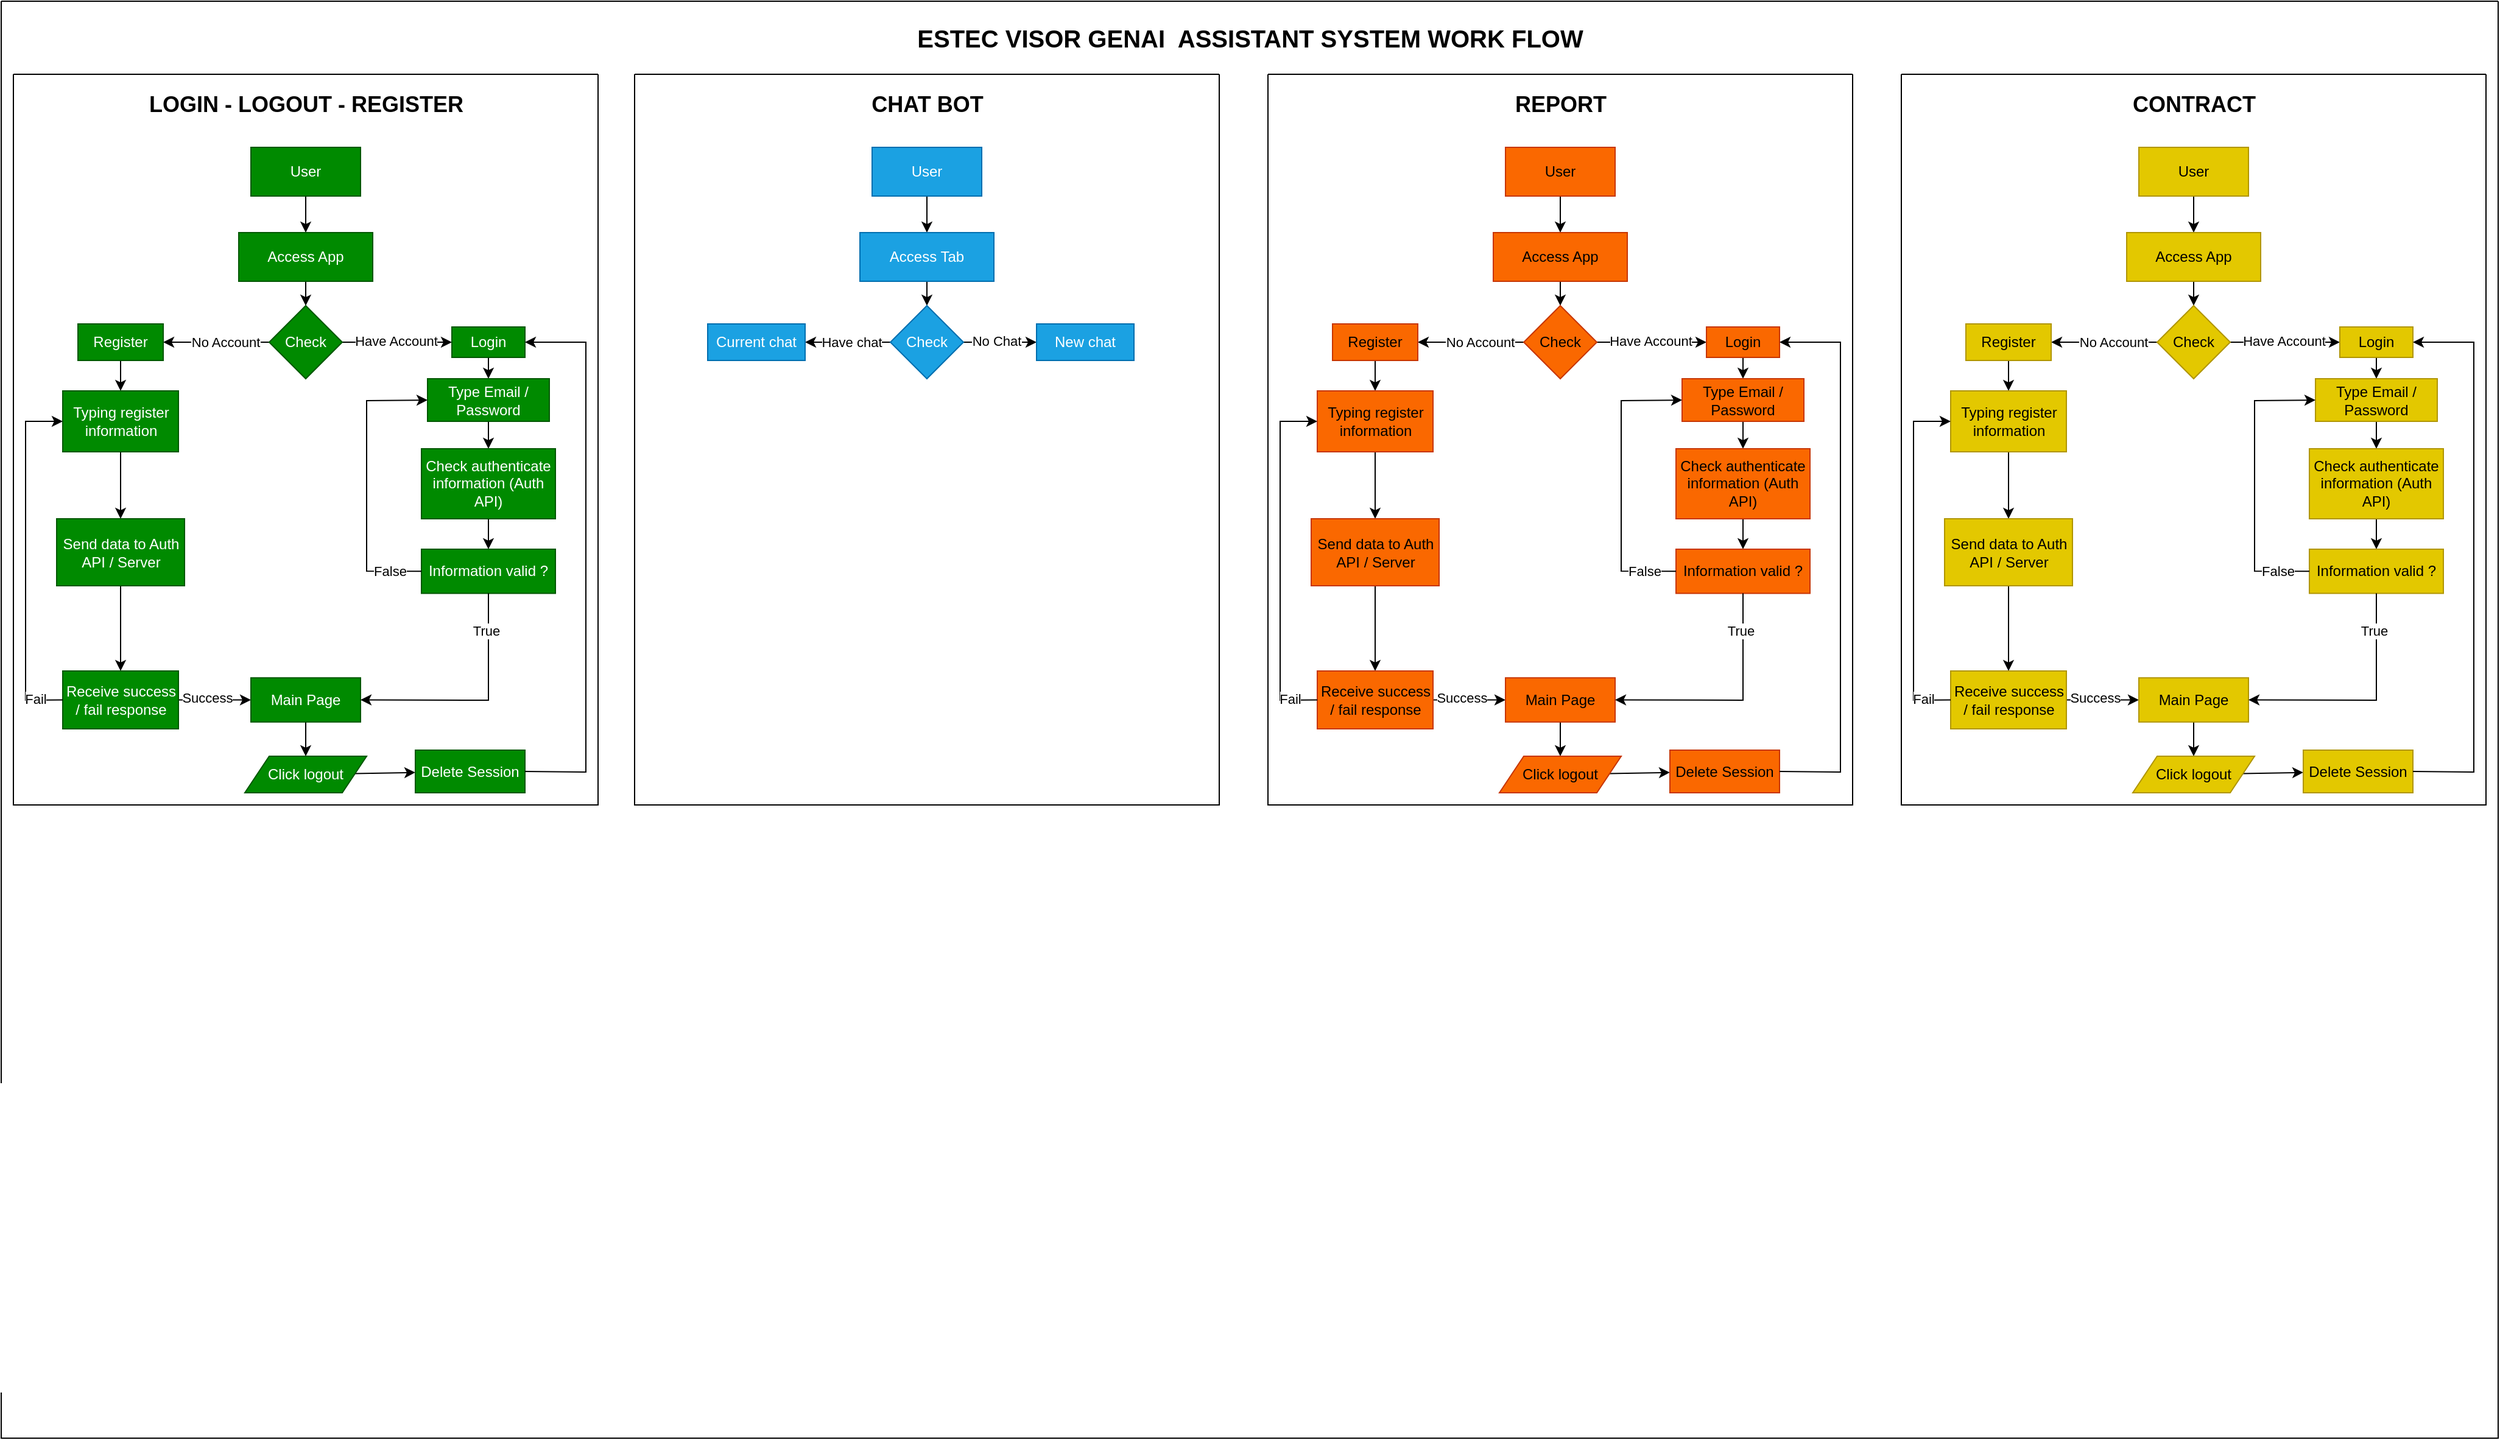 <mxfile>
    <diagram id="J9UBPhOS58fvrZYenLeP" name="Work Flow">
        <mxGraphModel dx="1448" dy="742" grid="1" gridSize="10" guides="1" tooltips="1" connect="1" arrows="1" fold="1" page="1" pageScale="1" pageWidth="3300" pageHeight="4681" math="0" shadow="0">
            <root>
                <mxCell id="0"/>
                <mxCell id="1" parent="0"/>
                <mxCell id="10" value="" style="swimlane;startSize=0;fontSize=18;fontStyle=0;rounded=0;gradientColor=none;swimlaneFillColor=none;" parent="1" vertex="1">
                    <mxGeometry x="40" y="40" width="2050" height="1180" as="geometry"/>
                </mxCell>
                <mxCell id="11" value="ESTEC VISOR GENAI&amp;nbsp; ASSISTANT SYSTEM WORK FLOW" style="text;html=1;align=center;verticalAlign=middle;resizable=0;points=[];autosize=1;strokeColor=none;fillColor=none;fontSize=20;fontStyle=1;rounded=0;" parent="10" vertex="1">
                    <mxGeometry x="745" y="10" width="560" height="40" as="geometry"/>
                </mxCell>
                <mxCell id="12" value="" style="swimlane;startSize=0;rounded=0;" parent="10" vertex="1">
                    <mxGeometry x="10" y="60" width="480" height="600" as="geometry">
                        <mxRectangle x="10" y="60" width="50" height="40" as="alternateBounds"/>
                    </mxGeometry>
                </mxCell>
                <mxCell id="13" value="LOGIN - LOGOUT - REGISTER" style="text;html=1;align=center;verticalAlign=middle;resizable=0;points=[];autosize=1;strokeColor=none;fillColor=none;fontSize=18;fontStyle=1;rounded=0;" parent="12" vertex="1">
                    <mxGeometry x="100" y="5" width="280" height="40" as="geometry"/>
                </mxCell>
                <mxCell id="16" value="" style="edgeStyle=none;html=1;rounded=0;" parent="12" source="14" target="15" edge="1">
                    <mxGeometry relative="1" as="geometry"/>
                </mxCell>
                <mxCell id="14" value="User" style="rounded=0;whiteSpace=wrap;html=1;fillColor=#008a00;fontColor=#ffffff;strokeColor=#005700;fontStyle=0" parent="12" vertex="1">
                    <mxGeometry x="195" y="60" width="90" height="40" as="geometry"/>
                </mxCell>
                <mxCell id="21" value="" style="edgeStyle=none;html=1;rounded=0;" parent="12" source="15" target="20" edge="1">
                    <mxGeometry relative="1" as="geometry"/>
                </mxCell>
                <mxCell id="15" value="Access App" style="rounded=0;whiteSpace=wrap;html=1;fillColor=#008a00;fontColor=#ffffff;strokeColor=#005700;" parent="12" vertex="1">
                    <mxGeometry x="185" y="130" width="110" height="40" as="geometry"/>
                </mxCell>
                <mxCell id="23" value="" style="edgeStyle=none;html=1;rounded=0;" parent="12" source="20" target="22" edge="1">
                    <mxGeometry relative="1" as="geometry"/>
                </mxCell>
                <mxCell id="26" value="No Account" style="edgeLabel;html=1;align=center;verticalAlign=middle;resizable=0;points=[];rounded=0;" parent="23" vertex="1" connectable="0">
                    <mxGeometry x="-0.166" relative="1" as="geometry">
                        <mxPoint as="offset"/>
                    </mxGeometry>
                </mxCell>
                <mxCell id="36" value="" style="edgeStyle=none;html=1;rounded=0;" parent="12" source="20" target="35" edge="1">
                    <mxGeometry relative="1" as="geometry"/>
                </mxCell>
                <mxCell id="38" value="Have Account" style="edgeLabel;html=1;align=center;verticalAlign=middle;resizable=0;points=[];rounded=0;" parent="36" vertex="1" connectable="0">
                    <mxGeometry x="-0.027" y="1" relative="1" as="geometry">
                        <mxPoint as="offset"/>
                    </mxGeometry>
                </mxCell>
                <mxCell id="20" value="Check" style="rhombus;whiteSpace=wrap;html=1;rounded=0;fillColor=#008a00;fontColor=#ffffff;strokeColor=#005700;" parent="12" vertex="1">
                    <mxGeometry x="210" y="190" width="60" height="60" as="geometry"/>
                </mxCell>
                <mxCell id="28" value="" style="edgeStyle=none;html=1;rounded=0;" parent="12" source="22" target="27" edge="1">
                    <mxGeometry relative="1" as="geometry"/>
                </mxCell>
                <mxCell id="22" value="Register" style="rounded=0;whiteSpace=wrap;html=1;fillColor=#008a00;fontColor=#ffffff;strokeColor=#005700;" parent="12" vertex="1">
                    <mxGeometry x="53" y="205" width="70" height="30" as="geometry"/>
                </mxCell>
                <mxCell id="30" value="" style="edgeStyle=none;html=1;rounded=0;" parent="12" source="27" target="29" edge="1">
                    <mxGeometry relative="1" as="geometry"/>
                </mxCell>
                <mxCell id="27" value="Typing register information" style="whiteSpace=wrap;html=1;rounded=0;fillColor=#008a00;fontColor=#ffffff;strokeColor=#005700;" parent="12" vertex="1">
                    <mxGeometry x="40.5" y="260" width="95" height="50" as="geometry"/>
                </mxCell>
                <mxCell id="32" value="" style="edgeStyle=none;html=1;rounded=0;" parent="12" source="29" target="31" edge="1">
                    <mxGeometry relative="1" as="geometry"/>
                </mxCell>
                <mxCell id="29" value="Send data to Auth API / Server" style="whiteSpace=wrap;html=1;rounded=0;fillColor=#008a00;fontColor=#ffffff;strokeColor=#005700;" parent="12" vertex="1">
                    <mxGeometry x="35.5" y="365" width="105" height="55" as="geometry"/>
                </mxCell>
                <mxCell id="34" value="" style="edgeStyle=none;html=1;rounded=0;" parent="12" source="31" target="33" edge="1">
                    <mxGeometry relative="1" as="geometry"/>
                </mxCell>
                <mxCell id="46" value="Success" style="edgeLabel;html=1;align=center;verticalAlign=middle;resizable=0;points=[];rounded=0;" parent="34" vertex="1" connectable="0">
                    <mxGeometry x="-0.227" y="2" relative="1" as="geometry">
                        <mxPoint as="offset"/>
                    </mxGeometry>
                </mxCell>
                <mxCell id="31" value="Receive success / fail response" style="whiteSpace=wrap;html=1;rounded=0;fillColor=#008a00;fontColor=#ffffff;strokeColor=#005700;" parent="12" vertex="1">
                    <mxGeometry x="40.5" y="490" width="95" height="47.5" as="geometry"/>
                </mxCell>
                <mxCell id="55" value="" style="edgeStyle=none;html=1;rounded=0;" parent="12" source="33" target="54" edge="1">
                    <mxGeometry relative="1" as="geometry"/>
                </mxCell>
                <mxCell id="33" value="Main Page" style="whiteSpace=wrap;html=1;rounded=0;fillColor=#008a00;fontColor=#ffffff;strokeColor=#005700;" parent="12" vertex="1">
                    <mxGeometry x="195" y="495.63" width="90" height="36.25" as="geometry"/>
                </mxCell>
                <mxCell id="40" value="" style="edgeStyle=none;html=1;rounded=0;" parent="12" source="35" target="39" edge="1">
                    <mxGeometry relative="1" as="geometry"/>
                </mxCell>
                <mxCell id="35" value="Login" style="whiteSpace=wrap;html=1;rounded=0;fillColor=#008a00;fontColor=#ffffff;strokeColor=#005700;" parent="12" vertex="1">
                    <mxGeometry x="360" y="207.5" width="60" height="25" as="geometry"/>
                </mxCell>
                <mxCell id="42" value="" style="edgeStyle=none;html=1;rounded=0;" parent="12" source="39" target="41" edge="1">
                    <mxGeometry relative="1" as="geometry"/>
                </mxCell>
                <mxCell id="39" value="Type Email / Password" style="whiteSpace=wrap;html=1;rounded=0;fillColor=#008a00;fontColor=#ffffff;strokeColor=#005700;" parent="12" vertex="1">
                    <mxGeometry x="340" y="250" width="100" height="35" as="geometry"/>
                </mxCell>
                <mxCell id="44" value="" style="edgeStyle=none;html=1;rounded=0;" parent="12" source="41" target="43" edge="1">
                    <mxGeometry relative="1" as="geometry"/>
                </mxCell>
                <mxCell id="41" value="Check authenticate information (Auth API)" style="whiteSpace=wrap;html=1;rounded=0;fillColor=#008a00;fontColor=#ffffff;strokeColor=#005700;" parent="12" vertex="1">
                    <mxGeometry x="335" y="307.5" width="110" height="57.5" as="geometry"/>
                </mxCell>
                <mxCell id="43" value="Information valid ?" style="whiteSpace=wrap;html=1;rounded=0;fillColor=#008a00;fontColor=#ffffff;strokeColor=#005700;" parent="12" vertex="1">
                    <mxGeometry x="335" y="390" width="110" height="36.25" as="geometry"/>
                </mxCell>
                <mxCell id="47" value="" style="endArrow=classic;html=1;exitX=0;exitY=0.5;exitDx=0;exitDy=0;entryX=0;entryY=0.5;entryDx=0;entryDy=0;rounded=0;" parent="12" source="31" target="27" edge="1">
                    <mxGeometry width="50" height="50" relative="1" as="geometry">
                        <mxPoint x="150" y="450" as="sourcePoint"/>
                        <mxPoint x="200" y="400" as="targetPoint"/>
                        <Array as="points">
                            <mxPoint x="10" y="514"/>
                            <mxPoint x="10" y="285"/>
                        </Array>
                    </mxGeometry>
                </mxCell>
                <mxCell id="48" value="Fail" style="edgeLabel;html=1;align=center;verticalAlign=middle;resizable=0;points=[];rounded=0;" parent="47" vertex="1" connectable="0">
                    <mxGeometry x="-0.844" y="-1" relative="1" as="geometry">
                        <mxPoint as="offset"/>
                    </mxGeometry>
                </mxCell>
                <mxCell id="50" value="" style="endArrow=classic;html=1;exitX=0.5;exitY=1;exitDx=0;exitDy=0;entryX=1;entryY=0.5;entryDx=0;entryDy=0;rounded=0;" parent="12" source="43" target="33" edge="1">
                    <mxGeometry width="50" height="50" relative="1" as="geometry">
                        <mxPoint x="330" y="450" as="sourcePoint"/>
                        <mxPoint x="380" y="400" as="targetPoint"/>
                        <Array as="points">
                            <mxPoint x="390" y="514"/>
                        </Array>
                    </mxGeometry>
                </mxCell>
                <mxCell id="51" value="True" style="edgeLabel;html=1;align=center;verticalAlign=middle;resizable=0;points=[];rounded=0;" parent="50" vertex="1" connectable="0">
                    <mxGeometry x="-0.682" y="-2" relative="1" as="geometry">
                        <mxPoint as="offset"/>
                    </mxGeometry>
                </mxCell>
                <mxCell id="52" value="" style="endArrow=classic;html=1;exitX=0;exitY=0.5;exitDx=0;exitDy=0;entryX=0;entryY=0.5;entryDx=0;entryDy=0;rounded=0;" parent="12" source="43" target="39" edge="1">
                    <mxGeometry width="50" height="50" relative="1" as="geometry">
                        <mxPoint x="330" y="350" as="sourcePoint"/>
                        <mxPoint x="380" y="300" as="targetPoint"/>
                        <Array as="points">
                            <mxPoint x="290" y="408"/>
                            <mxPoint x="290" y="268"/>
                        </Array>
                    </mxGeometry>
                </mxCell>
                <mxCell id="53" value="False" style="edgeLabel;html=1;align=center;verticalAlign=middle;resizable=0;points=[];rounded=0;" parent="52" vertex="1" connectable="0">
                    <mxGeometry x="-0.778" relative="1" as="geometry">
                        <mxPoint as="offset"/>
                    </mxGeometry>
                </mxCell>
                <mxCell id="57" value="" style="edgeStyle=none;html=1;rounded=0;" parent="12" source="54" target="56" edge="1">
                    <mxGeometry relative="1" as="geometry"/>
                </mxCell>
                <mxCell id="54" value="Click logout" style="shape=parallelogram;perimeter=parallelogramPerimeter;whiteSpace=wrap;html=1;fixedSize=1;rounded=0;fillColor=#008a00;fontColor=#ffffff;strokeColor=#005700;" parent="12" vertex="1">
                    <mxGeometry x="190" y="560" width="100" height="30" as="geometry"/>
                </mxCell>
                <mxCell id="56" value="Delete Session" style="whiteSpace=wrap;html=1;rounded=0;fillColor=#008a00;fontColor=#ffffff;strokeColor=#005700;" parent="12" vertex="1">
                    <mxGeometry x="330" y="555" width="90" height="35" as="geometry"/>
                </mxCell>
                <mxCell id="58" value="" style="endArrow=classic;html=1;exitX=1;exitY=0.5;exitDx=0;exitDy=0;entryX=1;entryY=0.5;entryDx=0;entryDy=0;rounded=0;" parent="12" source="56" target="35" edge="1">
                    <mxGeometry width="50" height="50" relative="1" as="geometry">
                        <mxPoint x="370" y="400" as="sourcePoint"/>
                        <mxPoint x="420" y="350" as="targetPoint"/>
                        <Array as="points">
                            <mxPoint x="470" y="573"/>
                            <mxPoint x="470" y="220"/>
                        </Array>
                    </mxGeometry>
                </mxCell>
                <mxCell id="59" value="" style="swimlane;startSize=0;rounded=0;" parent="10" vertex="1">
                    <mxGeometry x="520" y="60" width="480" height="600" as="geometry">
                        <mxRectangle x="10" y="60" width="50" height="40" as="alternateBounds"/>
                    </mxGeometry>
                </mxCell>
                <mxCell id="60" value="CHAT BOT" style="text;html=1;align=center;verticalAlign=middle;resizable=0;points=[];autosize=1;strokeColor=none;fillColor=none;fontSize=18;fontStyle=1;rounded=0;" parent="59" vertex="1">
                    <mxGeometry x="185" y="5" width="110" height="40" as="geometry"/>
                </mxCell>
                <mxCell id="61" value="" style="edgeStyle=none;html=1;rounded=0;" parent="59" source="62" target="64" edge="1">
                    <mxGeometry relative="1" as="geometry"/>
                </mxCell>
                <mxCell id="62" value="User" style="rounded=0;whiteSpace=wrap;html=1;fillColor=#1ba1e2;fontColor=#ffffff;strokeColor=#006EAF;" parent="59" vertex="1">
                    <mxGeometry x="195" y="60" width="90" height="40" as="geometry"/>
                </mxCell>
                <mxCell id="63" value="" style="edgeStyle=none;html=1;rounded=0;" parent="59" source="64" target="69" edge="1">
                    <mxGeometry relative="1" as="geometry"/>
                </mxCell>
                <mxCell id="64" value="Access Tab" style="rounded=0;whiteSpace=wrap;html=1;fillColor=#1ba1e2;fontColor=#ffffff;strokeColor=#006EAF;" parent="59" vertex="1">
                    <mxGeometry x="185" y="130" width="110" height="40" as="geometry"/>
                </mxCell>
                <mxCell id="gSSGtRw_6iascO8D9kbS-176" style="edgeStyle=none;html=1;entryX=1;entryY=0.5;entryDx=0;entryDy=0;" parent="59" source="69" target="gSSGtRw_6iascO8D9kbS-175" edge="1">
                    <mxGeometry relative="1" as="geometry"/>
                </mxCell>
                <mxCell id="gSSGtRw_6iascO8D9kbS-180" value="Have chat" style="edgeLabel;html=1;align=center;verticalAlign=middle;resizable=0;points=[];" parent="gSSGtRw_6iascO8D9kbS-176" vertex="1" connectable="0">
                    <mxGeometry x="-0.092" relative="1" as="geometry">
                        <mxPoint as="offset"/>
                    </mxGeometry>
                </mxCell>
                <mxCell id="gSSGtRw_6iascO8D9kbS-178" style="edgeStyle=none;html=1;entryX=0;entryY=0.5;entryDx=0;entryDy=0;" parent="59" source="69" target="gSSGtRw_6iascO8D9kbS-177" edge="1">
                    <mxGeometry relative="1" as="geometry"/>
                </mxCell>
                <mxCell id="gSSGtRw_6iascO8D9kbS-185" value="No Chat" style="edgeLabel;html=1;align=center;verticalAlign=middle;resizable=0;points=[];" parent="gSSGtRw_6iascO8D9kbS-178" vertex="1" connectable="0">
                    <mxGeometry x="-0.092" y="1" relative="1" as="geometry">
                        <mxPoint as="offset"/>
                    </mxGeometry>
                </mxCell>
                <mxCell id="69" value="Check" style="rhombus;whiteSpace=wrap;html=1;rounded=0;fillColor=#1ba1e2;fontColor=#ffffff;strokeColor=#006EAF;" parent="59" vertex="1">
                    <mxGeometry x="210" y="190" width="60" height="60" as="geometry"/>
                </mxCell>
                <mxCell id="gSSGtRw_6iascO8D9kbS-175" value="Current chat" style="rounded=0;whiteSpace=wrap;html=1;fillColor=#1ba1e2;fontColor=#ffffff;strokeColor=#006EAF;" parent="59" vertex="1">
                    <mxGeometry x="60" y="205" width="80" height="30" as="geometry"/>
                </mxCell>
                <mxCell id="gSSGtRw_6iascO8D9kbS-177" value="New chat" style="rounded=0;whiteSpace=wrap;html=1;fillColor=#1ba1e2;fontColor=#ffffff;strokeColor=#006EAF;" parent="59" vertex="1">
                    <mxGeometry x="330" y="205" width="80" height="30" as="geometry"/>
                </mxCell>
                <mxCell id="98" value="" style="swimlane;startSize=0;rounded=0;" parent="10" vertex="1">
                    <mxGeometry x="1040" y="60" width="480" height="600" as="geometry">
                        <mxRectangle x="10" y="60" width="50" height="40" as="alternateBounds"/>
                    </mxGeometry>
                </mxCell>
                <mxCell id="99" value="REPORT" style="text;html=1;align=center;verticalAlign=middle;resizable=0;points=[];autosize=1;strokeColor=none;fillColor=none;fontSize=18;fontStyle=1;rounded=0;" parent="98" vertex="1">
                    <mxGeometry x="190" y="5" width="100" height="40" as="geometry"/>
                </mxCell>
                <mxCell id="100" value="" style="edgeStyle=none;html=1;rounded=0;" parent="98" source="101" target="103" edge="1">
                    <mxGeometry relative="1" as="geometry"/>
                </mxCell>
                <mxCell id="101" value="User" style="rounded=0;whiteSpace=wrap;html=1;fillColor=#fa6800;fontColor=#000000;strokeColor=#C73500;" parent="98" vertex="1">
                    <mxGeometry x="195" y="60" width="90" height="40" as="geometry"/>
                </mxCell>
                <mxCell id="102" value="" style="edgeStyle=none;html=1;rounded=0;" parent="98" source="103" target="108" edge="1">
                    <mxGeometry relative="1" as="geometry"/>
                </mxCell>
                <mxCell id="103" value="Access App" style="rounded=0;whiteSpace=wrap;html=1;fillColor=#fa6800;fontColor=#000000;strokeColor=#C73500;" parent="98" vertex="1">
                    <mxGeometry x="185" y="130" width="110" height="40" as="geometry"/>
                </mxCell>
                <mxCell id="104" value="" style="edgeStyle=none;html=1;rounded=0;" parent="98" source="108" target="110" edge="1">
                    <mxGeometry relative="1" as="geometry"/>
                </mxCell>
                <mxCell id="105" value="No Account" style="edgeLabel;html=1;align=center;verticalAlign=middle;resizable=0;points=[];rounded=0;" parent="104" vertex="1" connectable="0">
                    <mxGeometry x="-0.166" relative="1" as="geometry">
                        <mxPoint as="offset"/>
                    </mxGeometry>
                </mxCell>
                <mxCell id="106" value="" style="edgeStyle=none;html=1;rounded=0;" parent="98" source="108" target="121" edge="1">
                    <mxGeometry relative="1" as="geometry"/>
                </mxCell>
                <mxCell id="107" value="Have Account" style="edgeLabel;html=1;align=center;verticalAlign=middle;resizable=0;points=[];rounded=0;" parent="106" vertex="1" connectable="0">
                    <mxGeometry x="-0.027" y="1" relative="1" as="geometry">
                        <mxPoint as="offset"/>
                    </mxGeometry>
                </mxCell>
                <mxCell id="108" value="Check" style="rhombus;whiteSpace=wrap;html=1;rounded=0;fillColor=#fa6800;fontColor=#000000;strokeColor=#C73500;" parent="98" vertex="1">
                    <mxGeometry x="210" y="190" width="60" height="60" as="geometry"/>
                </mxCell>
                <mxCell id="109" value="" style="edgeStyle=none;html=1;rounded=0;" parent="98" source="110" target="112" edge="1">
                    <mxGeometry relative="1" as="geometry"/>
                </mxCell>
                <mxCell id="110" value="Register" style="rounded=0;whiteSpace=wrap;html=1;fillColor=#fa6800;fontColor=#000000;strokeColor=#C73500;" parent="98" vertex="1">
                    <mxGeometry x="53" y="205" width="70" height="30" as="geometry"/>
                </mxCell>
                <mxCell id="111" value="" style="edgeStyle=none;html=1;rounded=0;" parent="98" source="112" target="114" edge="1">
                    <mxGeometry relative="1" as="geometry"/>
                </mxCell>
                <mxCell id="112" value="Typing register information" style="whiteSpace=wrap;html=1;rounded=0;fillColor=#fa6800;fontColor=#000000;strokeColor=#C73500;" parent="98" vertex="1">
                    <mxGeometry x="40.5" y="260" width="95" height="50" as="geometry"/>
                </mxCell>
                <mxCell id="113" value="" style="edgeStyle=none;html=1;rounded=0;" parent="98" source="114" target="117" edge="1">
                    <mxGeometry relative="1" as="geometry"/>
                </mxCell>
                <mxCell id="114" value="Send data to Auth API / Server" style="whiteSpace=wrap;html=1;rounded=0;fillColor=#fa6800;fontColor=#000000;strokeColor=#C73500;" parent="98" vertex="1">
                    <mxGeometry x="35.5" y="365" width="105" height="55" as="geometry"/>
                </mxCell>
                <mxCell id="115" value="" style="edgeStyle=none;html=1;rounded=0;" parent="98" source="117" target="119" edge="1">
                    <mxGeometry relative="1" as="geometry"/>
                </mxCell>
                <mxCell id="116" value="Success" style="edgeLabel;html=1;align=center;verticalAlign=middle;resizable=0;points=[];rounded=0;" parent="115" vertex="1" connectable="0">
                    <mxGeometry x="-0.227" y="2" relative="1" as="geometry">
                        <mxPoint as="offset"/>
                    </mxGeometry>
                </mxCell>
                <mxCell id="117" value="Receive success / fail response" style="whiteSpace=wrap;html=1;rounded=0;fillColor=#fa6800;fontColor=#000000;strokeColor=#C73500;" parent="98" vertex="1">
                    <mxGeometry x="40.5" y="490" width="95" height="47.5" as="geometry"/>
                </mxCell>
                <mxCell id="118" value="" style="edgeStyle=none;html=1;rounded=0;" parent="98" source="119" target="134" edge="1">
                    <mxGeometry relative="1" as="geometry"/>
                </mxCell>
                <mxCell id="119" value="Main Page" style="whiteSpace=wrap;html=1;rounded=0;fillColor=#fa6800;fontColor=#000000;strokeColor=#C73500;" parent="98" vertex="1">
                    <mxGeometry x="195" y="495.63" width="90" height="36.25" as="geometry"/>
                </mxCell>
                <mxCell id="120" value="" style="edgeStyle=none;html=1;rounded=0;" parent="98" source="121" target="123" edge="1">
                    <mxGeometry relative="1" as="geometry"/>
                </mxCell>
                <mxCell id="121" value="Login" style="whiteSpace=wrap;html=1;rounded=0;fillColor=#fa6800;fontColor=#000000;strokeColor=#C73500;" parent="98" vertex="1">
                    <mxGeometry x="360" y="207.5" width="60" height="25" as="geometry"/>
                </mxCell>
                <mxCell id="122" value="" style="edgeStyle=none;html=1;rounded=0;" parent="98" source="123" target="125" edge="1">
                    <mxGeometry relative="1" as="geometry"/>
                </mxCell>
                <mxCell id="123" value="Type Email / Password" style="whiteSpace=wrap;html=1;rounded=0;fillColor=#fa6800;fontColor=#000000;strokeColor=#C73500;" parent="98" vertex="1">
                    <mxGeometry x="340" y="250" width="100" height="35" as="geometry"/>
                </mxCell>
                <mxCell id="124" value="" style="edgeStyle=none;html=1;rounded=0;" parent="98" source="125" target="126" edge="1">
                    <mxGeometry relative="1" as="geometry"/>
                </mxCell>
                <mxCell id="125" value="Check authenticate information (Auth API)" style="whiteSpace=wrap;html=1;rounded=0;fillColor=#fa6800;fontColor=#000000;strokeColor=#C73500;" parent="98" vertex="1">
                    <mxGeometry x="335" y="307.5" width="110" height="57.5" as="geometry"/>
                </mxCell>
                <mxCell id="126" value="Information valid ?" style="whiteSpace=wrap;html=1;rounded=0;fillColor=#fa6800;fontColor=#000000;strokeColor=#C73500;" parent="98" vertex="1">
                    <mxGeometry x="335" y="390" width="110" height="36.25" as="geometry"/>
                </mxCell>
                <mxCell id="127" value="" style="endArrow=classic;html=1;exitX=0;exitY=0.5;exitDx=0;exitDy=0;entryX=0;entryY=0.5;entryDx=0;entryDy=0;rounded=0;" parent="98" source="117" target="112" edge="1">
                    <mxGeometry width="50" height="50" relative="1" as="geometry">
                        <mxPoint x="150" y="450" as="sourcePoint"/>
                        <mxPoint x="200" y="400" as="targetPoint"/>
                        <Array as="points">
                            <mxPoint x="10" y="514"/>
                            <mxPoint x="10" y="285"/>
                        </Array>
                    </mxGeometry>
                </mxCell>
                <mxCell id="128" value="Fail" style="edgeLabel;html=1;align=center;verticalAlign=middle;resizable=0;points=[];rounded=0;" parent="127" vertex="1" connectable="0">
                    <mxGeometry x="-0.844" y="-1" relative="1" as="geometry">
                        <mxPoint as="offset"/>
                    </mxGeometry>
                </mxCell>
                <mxCell id="129" value="" style="endArrow=classic;html=1;exitX=0.5;exitY=1;exitDx=0;exitDy=0;entryX=1;entryY=0.5;entryDx=0;entryDy=0;rounded=0;" parent="98" source="126" target="119" edge="1">
                    <mxGeometry width="50" height="50" relative="1" as="geometry">
                        <mxPoint x="330" y="450" as="sourcePoint"/>
                        <mxPoint x="380" y="400" as="targetPoint"/>
                        <Array as="points">
                            <mxPoint x="390" y="514"/>
                        </Array>
                    </mxGeometry>
                </mxCell>
                <mxCell id="130" value="True" style="edgeLabel;html=1;align=center;verticalAlign=middle;resizable=0;points=[];rounded=0;" parent="129" vertex="1" connectable="0">
                    <mxGeometry x="-0.682" y="-2" relative="1" as="geometry">
                        <mxPoint as="offset"/>
                    </mxGeometry>
                </mxCell>
                <mxCell id="131" value="" style="endArrow=classic;html=1;exitX=0;exitY=0.5;exitDx=0;exitDy=0;entryX=0;entryY=0.5;entryDx=0;entryDy=0;rounded=0;" parent="98" source="126" target="123" edge="1">
                    <mxGeometry width="50" height="50" relative="1" as="geometry">
                        <mxPoint x="330" y="350" as="sourcePoint"/>
                        <mxPoint x="380" y="300" as="targetPoint"/>
                        <Array as="points">
                            <mxPoint x="290" y="408"/>
                            <mxPoint x="290" y="268"/>
                        </Array>
                    </mxGeometry>
                </mxCell>
                <mxCell id="132" value="False" style="edgeLabel;html=1;align=center;verticalAlign=middle;resizable=0;points=[];rounded=0;" parent="131" vertex="1" connectable="0">
                    <mxGeometry x="-0.778" relative="1" as="geometry">
                        <mxPoint as="offset"/>
                    </mxGeometry>
                </mxCell>
                <mxCell id="133" value="" style="edgeStyle=none;html=1;rounded=0;" parent="98" source="134" target="135" edge="1">
                    <mxGeometry relative="1" as="geometry"/>
                </mxCell>
                <mxCell id="134" value="Click logout" style="shape=parallelogram;perimeter=parallelogramPerimeter;whiteSpace=wrap;html=1;fixedSize=1;rounded=0;fillColor=#fa6800;fontColor=#000000;strokeColor=#C73500;" parent="98" vertex="1">
                    <mxGeometry x="190" y="560" width="100" height="30" as="geometry"/>
                </mxCell>
                <mxCell id="135" value="Delete Session" style="whiteSpace=wrap;html=1;rounded=0;fillColor=#fa6800;fontColor=#000000;strokeColor=#C73500;" parent="98" vertex="1">
                    <mxGeometry x="330" y="555" width="90" height="35" as="geometry"/>
                </mxCell>
                <mxCell id="136" value="" style="endArrow=classic;html=1;exitX=1;exitY=0.5;exitDx=0;exitDy=0;entryX=1;entryY=0.5;entryDx=0;entryDy=0;rounded=0;" parent="98" source="135" target="121" edge="1">
                    <mxGeometry width="50" height="50" relative="1" as="geometry">
                        <mxPoint x="370" y="400" as="sourcePoint"/>
                        <mxPoint x="420" y="350" as="targetPoint"/>
                        <Array as="points">
                            <mxPoint x="470" y="573"/>
                            <mxPoint x="470" y="220"/>
                        </Array>
                    </mxGeometry>
                </mxCell>
                <mxCell id="137" value="" style="swimlane;startSize=0;rounded=0;" parent="10" vertex="1">
                    <mxGeometry x="1560" y="60" width="480" height="600" as="geometry">
                        <mxRectangle x="10" y="60" width="50" height="40" as="alternateBounds"/>
                    </mxGeometry>
                </mxCell>
                <mxCell id="138" value="CONTRACT" style="text;html=1;align=center;verticalAlign=middle;resizable=0;points=[];autosize=1;strokeColor=none;fillColor=none;fontSize=18;fontStyle=1;rounded=0;" parent="137" vertex="1">
                    <mxGeometry x="180" y="5" width="120" height="40" as="geometry"/>
                </mxCell>
                <mxCell id="139" value="" style="edgeStyle=none;html=1;rounded=0;" parent="137" source="140" target="142" edge="1">
                    <mxGeometry relative="1" as="geometry"/>
                </mxCell>
                <mxCell id="140" value="User" style="rounded=0;whiteSpace=wrap;html=1;fillColor=#e3c800;fontColor=#000000;strokeColor=#B09500;" parent="137" vertex="1">
                    <mxGeometry x="195" y="60" width="90" height="40" as="geometry"/>
                </mxCell>
                <mxCell id="141" value="" style="edgeStyle=none;html=1;rounded=0;" parent="137" source="142" target="147" edge="1">
                    <mxGeometry relative="1" as="geometry"/>
                </mxCell>
                <mxCell id="142" value="Access App" style="rounded=0;whiteSpace=wrap;html=1;fillColor=#e3c800;fontColor=#000000;strokeColor=#B09500;" parent="137" vertex="1">
                    <mxGeometry x="185" y="130" width="110" height="40" as="geometry"/>
                </mxCell>
                <mxCell id="143" value="" style="edgeStyle=none;html=1;rounded=0;" parent="137" source="147" target="149" edge="1">
                    <mxGeometry relative="1" as="geometry"/>
                </mxCell>
                <mxCell id="144" value="No Account" style="edgeLabel;html=1;align=center;verticalAlign=middle;resizable=0;points=[];rounded=0;" parent="143" vertex="1" connectable="0">
                    <mxGeometry x="-0.166" relative="1" as="geometry">
                        <mxPoint as="offset"/>
                    </mxGeometry>
                </mxCell>
                <mxCell id="145" value="" style="edgeStyle=none;html=1;rounded=0;" parent="137" source="147" target="160" edge="1">
                    <mxGeometry relative="1" as="geometry"/>
                </mxCell>
                <mxCell id="146" value="Have Account" style="edgeLabel;html=1;align=center;verticalAlign=middle;resizable=0;points=[];rounded=0;" parent="145" vertex="1" connectable="0">
                    <mxGeometry x="-0.027" y="1" relative="1" as="geometry">
                        <mxPoint as="offset"/>
                    </mxGeometry>
                </mxCell>
                <mxCell id="147" value="Check" style="rhombus;whiteSpace=wrap;html=1;rounded=0;fillColor=#e3c800;fontColor=#000000;strokeColor=#B09500;" parent="137" vertex="1">
                    <mxGeometry x="210" y="190" width="60" height="60" as="geometry"/>
                </mxCell>
                <mxCell id="148" value="" style="edgeStyle=none;html=1;rounded=0;" parent="137" source="149" target="151" edge="1">
                    <mxGeometry relative="1" as="geometry"/>
                </mxCell>
                <mxCell id="149" value="Register" style="rounded=0;whiteSpace=wrap;html=1;fillColor=#e3c800;fontColor=#000000;strokeColor=#B09500;" parent="137" vertex="1">
                    <mxGeometry x="53" y="205" width="70" height="30" as="geometry"/>
                </mxCell>
                <mxCell id="150" value="" style="edgeStyle=none;html=1;rounded=0;" parent="137" source="151" target="153" edge="1">
                    <mxGeometry relative="1" as="geometry"/>
                </mxCell>
                <mxCell id="151" value="Typing register information" style="whiteSpace=wrap;html=1;rounded=0;fillColor=#e3c800;fontColor=#000000;strokeColor=#B09500;" parent="137" vertex="1">
                    <mxGeometry x="40.5" y="260" width="95" height="50" as="geometry"/>
                </mxCell>
                <mxCell id="152" value="" style="edgeStyle=none;html=1;rounded=0;" parent="137" source="153" target="156" edge="1">
                    <mxGeometry relative="1" as="geometry"/>
                </mxCell>
                <mxCell id="153" value="Send data to Auth API / Server" style="whiteSpace=wrap;html=1;rounded=0;fillColor=#e3c800;fontColor=#000000;strokeColor=#B09500;" parent="137" vertex="1">
                    <mxGeometry x="35.5" y="365" width="105" height="55" as="geometry"/>
                </mxCell>
                <mxCell id="154" value="" style="edgeStyle=none;html=1;rounded=0;" parent="137" source="156" target="158" edge="1">
                    <mxGeometry relative="1" as="geometry"/>
                </mxCell>
                <mxCell id="155" value="Success" style="edgeLabel;html=1;align=center;verticalAlign=middle;resizable=0;points=[];rounded=0;" parent="154" vertex="1" connectable="0">
                    <mxGeometry x="-0.227" y="2" relative="1" as="geometry">
                        <mxPoint as="offset"/>
                    </mxGeometry>
                </mxCell>
                <mxCell id="156" value="Receive success / fail response" style="whiteSpace=wrap;html=1;rounded=0;fillColor=#e3c800;fontColor=#000000;strokeColor=#B09500;" parent="137" vertex="1">
                    <mxGeometry x="40.5" y="490" width="95" height="47.5" as="geometry"/>
                </mxCell>
                <mxCell id="157" value="" style="edgeStyle=none;html=1;rounded=0;" parent="137" source="158" target="173" edge="1">
                    <mxGeometry relative="1" as="geometry"/>
                </mxCell>
                <mxCell id="158" value="Main Page" style="whiteSpace=wrap;html=1;rounded=0;fillColor=#e3c800;fontColor=#000000;strokeColor=#B09500;" parent="137" vertex="1">
                    <mxGeometry x="195" y="495.63" width="90" height="36.25" as="geometry"/>
                </mxCell>
                <mxCell id="159" value="" style="edgeStyle=none;html=1;rounded=0;" parent="137" source="160" target="162" edge="1">
                    <mxGeometry relative="1" as="geometry"/>
                </mxCell>
                <mxCell id="160" value="Login" style="whiteSpace=wrap;html=1;rounded=0;fillColor=#e3c800;fontColor=#000000;strokeColor=#B09500;" parent="137" vertex="1">
                    <mxGeometry x="360" y="207.5" width="60" height="25" as="geometry"/>
                </mxCell>
                <mxCell id="161" value="" style="edgeStyle=none;html=1;rounded=0;" parent="137" source="162" target="164" edge="1">
                    <mxGeometry relative="1" as="geometry"/>
                </mxCell>
                <mxCell id="162" value="Type Email / Password" style="whiteSpace=wrap;html=1;rounded=0;fillColor=#e3c800;fontColor=#000000;strokeColor=#B09500;" parent="137" vertex="1">
                    <mxGeometry x="340" y="250" width="100" height="35" as="geometry"/>
                </mxCell>
                <mxCell id="163" value="" style="edgeStyle=none;html=1;rounded=0;" parent="137" source="164" target="165" edge="1">
                    <mxGeometry relative="1" as="geometry"/>
                </mxCell>
                <mxCell id="164" value="Check authenticate information (Auth API)" style="whiteSpace=wrap;html=1;rounded=0;fillColor=#e3c800;fontColor=#000000;strokeColor=#B09500;" parent="137" vertex="1">
                    <mxGeometry x="335" y="307.5" width="110" height="57.5" as="geometry"/>
                </mxCell>
                <mxCell id="165" value="Information valid ?" style="whiteSpace=wrap;html=1;rounded=0;fillColor=#e3c800;fontColor=#000000;strokeColor=#B09500;" parent="137" vertex="1">
                    <mxGeometry x="335" y="390" width="110" height="36.25" as="geometry"/>
                </mxCell>
                <mxCell id="166" value="" style="endArrow=classic;html=1;exitX=0;exitY=0.5;exitDx=0;exitDy=0;entryX=0;entryY=0.5;entryDx=0;entryDy=0;rounded=0;" parent="137" source="156" target="151" edge="1">
                    <mxGeometry width="50" height="50" relative="1" as="geometry">
                        <mxPoint x="150" y="450" as="sourcePoint"/>
                        <mxPoint x="200" y="400" as="targetPoint"/>
                        <Array as="points">
                            <mxPoint x="10" y="514"/>
                            <mxPoint x="10" y="285"/>
                        </Array>
                    </mxGeometry>
                </mxCell>
                <mxCell id="167" value="Fail" style="edgeLabel;html=1;align=center;verticalAlign=middle;resizable=0;points=[];rounded=0;" parent="166" vertex="1" connectable="0">
                    <mxGeometry x="-0.844" y="-1" relative="1" as="geometry">
                        <mxPoint as="offset"/>
                    </mxGeometry>
                </mxCell>
                <mxCell id="168" value="" style="endArrow=classic;html=1;exitX=0.5;exitY=1;exitDx=0;exitDy=0;entryX=1;entryY=0.5;entryDx=0;entryDy=0;rounded=0;" parent="137" source="165" target="158" edge="1">
                    <mxGeometry width="50" height="50" relative="1" as="geometry">
                        <mxPoint x="330" y="450" as="sourcePoint"/>
                        <mxPoint x="380" y="400" as="targetPoint"/>
                        <Array as="points">
                            <mxPoint x="390" y="514"/>
                        </Array>
                    </mxGeometry>
                </mxCell>
                <mxCell id="169" value="True" style="edgeLabel;html=1;align=center;verticalAlign=middle;resizable=0;points=[];rounded=0;" parent="168" vertex="1" connectable="0">
                    <mxGeometry x="-0.682" y="-2" relative="1" as="geometry">
                        <mxPoint as="offset"/>
                    </mxGeometry>
                </mxCell>
                <mxCell id="170" value="" style="endArrow=classic;html=1;exitX=0;exitY=0.5;exitDx=0;exitDy=0;entryX=0;entryY=0.5;entryDx=0;entryDy=0;rounded=0;" parent="137" source="165" target="162" edge="1">
                    <mxGeometry width="50" height="50" relative="1" as="geometry">
                        <mxPoint x="330" y="350" as="sourcePoint"/>
                        <mxPoint x="380" y="300" as="targetPoint"/>
                        <Array as="points">
                            <mxPoint x="290" y="408"/>
                            <mxPoint x="290" y="268"/>
                        </Array>
                    </mxGeometry>
                </mxCell>
                <mxCell id="171" value="False" style="edgeLabel;html=1;align=center;verticalAlign=middle;resizable=0;points=[];rounded=0;" parent="170" vertex="1" connectable="0">
                    <mxGeometry x="-0.778" relative="1" as="geometry">
                        <mxPoint as="offset"/>
                    </mxGeometry>
                </mxCell>
                <mxCell id="172" value="" style="edgeStyle=none;html=1;rounded=0;" parent="137" source="173" target="174" edge="1">
                    <mxGeometry relative="1" as="geometry"/>
                </mxCell>
                <mxCell id="173" value="Click logout" style="shape=parallelogram;perimeter=parallelogramPerimeter;whiteSpace=wrap;html=1;fixedSize=1;rounded=0;fillColor=#e3c800;fontColor=#000000;strokeColor=#B09500;" parent="137" vertex="1">
                    <mxGeometry x="190" y="560" width="100" height="30" as="geometry"/>
                </mxCell>
                <mxCell id="174" value="Delete Session" style="whiteSpace=wrap;html=1;rounded=0;fillColor=#e3c800;fontColor=#000000;strokeColor=#B09500;" parent="137" vertex="1">
                    <mxGeometry x="330" y="555" width="90" height="35" as="geometry"/>
                </mxCell>
                <mxCell id="175" value="" style="endArrow=classic;html=1;exitX=1;exitY=0.5;exitDx=0;exitDy=0;entryX=1;entryY=0.5;entryDx=0;entryDy=0;rounded=0;" parent="137" source="174" target="160" edge="1">
                    <mxGeometry width="50" height="50" relative="1" as="geometry">
                        <mxPoint x="370" y="400" as="sourcePoint"/>
                        <mxPoint x="420" y="350" as="targetPoint"/>
                        <Array as="points">
                            <mxPoint x="470" y="573"/>
                            <mxPoint x="470" y="220"/>
                        </Array>
                    </mxGeometry>
                </mxCell>
            </root>
        </mxGraphModel>
    </diagram>
    <diagram id="drJA_E7frYOSyMD5gqSP" name="Database Structure">
        <mxGraphModel dx="1637" dy="577" grid="1" gridSize="10" guides="1" tooltips="1" connect="1" arrows="1" fold="1" page="1" pageScale="1" pageWidth="3300" pageHeight="4681" math="0" shadow="0">
            <root>
                <mxCell id="0"/>
                <mxCell id="1" parent="0"/>
                <mxCell id="Hf-eIddWPNR3tsLdJFyh-1" value="" style="swimlane;startSize=0;fontSize=18;fontStyle=0;" parent="1" vertex="1">
                    <mxGeometry x="30" y="30" width="1120" height="1180" as="geometry"/>
                </mxCell>
                <mxCell id="Hf-eIddWPNR3tsLdJFyh-2" value="ESTEC VISOR GENAI&amp;nbsp; ASSISTANT SYSTEM DATABASE STRUCTURE" style="text;html=1;align=center;verticalAlign=middle;resizable=0;points=[];autosize=1;strokeColor=none;fillColor=none;fontSize=20;fontStyle=1;" parent="Hf-eIddWPNR3tsLdJFyh-1" vertex="1">
                    <mxGeometry x="220" y="10" width="670" height="40" as="geometry"/>
                </mxCell>
                <mxCell id="Hf-eIddWPNR3tsLdJFyh-3" value="USER" style="swimlane;fontStyle=0;childLayout=stackLayout;horizontal=1;startSize=30;horizontalStack=0;resizeParent=1;resizeParentMax=0;resizeLast=0;collapsible=1;marginBottom=0;whiteSpace=wrap;html=1;fillColor=#0050ef;fontColor=#ffffff;strokeColor=#001DBC;" parent="Hf-eIddWPNR3tsLdJFyh-1" vertex="1">
                    <mxGeometry x="290" y="260" width="160" height="420" as="geometry"/>
                </mxCell>
                <mxCell id="Hf-eIddWPNR3tsLdJFyh-4" value="user_id(INT) - PK" style="text;strokeColor=none;fillColor=none;align=left;verticalAlign=middle;spacingLeft=4;spacingRight=4;overflow=hidden;points=[[0,0.5],[1,0.5]];portConstraint=eastwest;rotatable=0;whiteSpace=wrap;html=1;" parent="Hf-eIddWPNR3tsLdJFyh-3" vertex="1">
                    <mxGeometry y="30" width="160" height="30" as="geometry"/>
                </mxCell>
                <mxCell id="Hf-eIddWPNR3tsLdJFyh-5" value="full_name(VARCHAR)" style="text;strokeColor=none;fillColor=none;align=left;verticalAlign=middle;spacingLeft=4;spacingRight=4;overflow=hidden;points=[[0,0.5],[1,0.5]];portConstraint=eastwest;rotatable=0;whiteSpace=wrap;html=1;" parent="Hf-eIddWPNR3tsLdJFyh-3" vertex="1">
                    <mxGeometry y="60" width="160" height="30" as="geometry"/>
                </mxCell>
                <mxCell id="Hf-eIddWPNR3tsLdJFyh-6" value="phone_number(VARCHAR)" style="text;strokeColor=none;fillColor=none;align=left;verticalAlign=middle;spacingLeft=4;spacingRight=4;overflow=hidden;points=[[0,0.5],[1,0.5]];portConstraint=eastwest;rotatable=0;whiteSpace=wrap;html=1;" parent="Hf-eIddWPNR3tsLdJFyh-3" vertex="1">
                    <mxGeometry y="90" width="160" height="30" as="geometry"/>
                </mxCell>
                <mxCell id="Hf-eIddWPNR3tsLdJFyh-7" value="address(VARCHAR)" style="text;strokeColor=none;fillColor=none;align=left;verticalAlign=middle;spacingLeft=4;spacingRight=4;overflow=hidden;points=[[0,0.5],[1,0.5]];portConstraint=eastwest;rotatable=0;whiteSpace=wrap;html=1;" parent="Hf-eIddWPNR3tsLdJFyh-3" vertex="1">
                    <mxGeometry y="120" width="160" height="30" as="geometry"/>
                </mxCell>
                <mxCell id="cSXb4BuYihamMoOCunfd-11" value="avatar(VARCHAR)" style="text;strokeColor=none;fillColor=none;align=left;verticalAlign=middle;spacingLeft=4;spacingRight=4;overflow=hidden;points=[[0,0.5],[1,0.5]];portConstraint=eastwest;rotatable=0;whiteSpace=wrap;html=1;" parent="Hf-eIddWPNR3tsLdJFyh-3" vertex="1">
                    <mxGeometry y="150" width="160" height="30" as="geometry"/>
                </mxCell>
                <mxCell id="Hf-eIddWPNR3tsLdJFyh-8" value="username(VARCHAR)" style="text;strokeColor=none;fillColor=none;align=left;verticalAlign=middle;spacingLeft=4;spacingRight=4;overflow=hidden;points=[[0,0.5],[1,0.5]];portConstraint=eastwest;rotatable=0;whiteSpace=wrap;html=1;" parent="Hf-eIddWPNR3tsLdJFyh-3" vertex="1">
                    <mxGeometry y="180" width="160" height="30" as="geometry"/>
                </mxCell>
                <mxCell id="Hf-eIddWPNR3tsLdJFyh-9" value="password(VARCHAR)" style="text;strokeColor=none;fillColor=none;align=left;verticalAlign=middle;spacingLeft=4;spacingRight=4;overflow=hidden;points=[[0,0.5],[1,0.5]];portConstraint=eastwest;rotatable=0;whiteSpace=wrap;html=1;" parent="Hf-eIddWPNR3tsLdJFyh-3" vertex="1">
                    <mxGeometry y="210" width="160" height="30" as="geometry"/>
                </mxCell>
                <mxCell id="6Fb81nz9sIsjvY-XQ3bN-1" value="permission_id(INT) - FK" style="text;strokeColor=none;fillColor=none;align=left;verticalAlign=middle;spacingLeft=4;spacingRight=4;overflow=hidden;points=[[0,0.5],[1,0.5]];portConstraint=eastwest;rotatable=0;whiteSpace=wrap;html=1;" parent="Hf-eIddWPNR3tsLdJFyh-3" vertex="1">
                    <mxGeometry y="240" width="160" height="30" as="geometry"/>
                </mxCell>
                <mxCell id="TZoFI6vTyFIehGfPs3HI-1" value="factory_id(INT)" style="text;strokeColor=none;fillColor=none;align=left;verticalAlign=middle;spacingLeft=4;spacingRight=4;overflow=hidden;points=[[0,0.5],[1,0.5]];portConstraint=eastwest;rotatable=0;whiteSpace=wrap;html=1;" vertex="1" parent="Hf-eIddWPNR3tsLdJFyh-3">
                    <mxGeometry y="270" width="160" height="30" as="geometry"/>
                </mxCell>
                <mxCell id="AYkm1MD4SIhm9QDW5omG-1" value="language_id(INT) - FK" style="text;strokeColor=none;fillColor=none;align=left;verticalAlign=middle;spacingLeft=4;spacingRight=4;overflow=hidden;points=[[0,0.5],[1,0.5]];portConstraint=eastwest;rotatable=0;whiteSpace=wrap;html=1;" parent="Hf-eIddWPNR3tsLdJFyh-3" vertex="1">
                    <mxGeometry y="300" width="160" height="30" as="geometry"/>
                </mxCell>
                <mxCell id="Hf-eIddWPNR3tsLdJFyh-11" value="created_at(DATETIME)" style="text;strokeColor=none;fillColor=none;align=left;verticalAlign=middle;spacingLeft=4;spacingRight=4;overflow=hidden;points=[[0,0.5],[1,0.5]];portConstraint=eastwest;rotatable=0;whiteSpace=wrap;html=1;" parent="Hf-eIddWPNR3tsLdJFyh-3" vertex="1">
                    <mxGeometry y="330" width="160" height="30" as="geometry"/>
                </mxCell>
                <mxCell id="Hf-eIddWPNR3tsLdJFyh-12" value="updated_at(DATETIME)" style="text;strokeColor=none;fillColor=none;align=left;verticalAlign=middle;spacingLeft=4;spacingRight=4;overflow=hidden;points=[[0,0.5],[1,0.5]];portConstraint=eastwest;rotatable=0;whiteSpace=wrap;html=1;" parent="Hf-eIddWPNR3tsLdJFyh-3" vertex="1">
                    <mxGeometry y="360" width="160" height="30" as="geometry"/>
                </mxCell>
                <mxCell id="qSWLOiwUq1ZoGQTeYLwT-1" value="last_active_at(DATETIME)" style="text;strokeColor=none;fillColor=none;align=left;verticalAlign=middle;spacingLeft=4;spacingRight=4;overflow=hidden;points=[[0,0.5],[1,0.5]];portConstraint=eastwest;rotatable=0;whiteSpace=wrap;html=1;" parent="Hf-eIddWPNR3tsLdJFyh-3" vertex="1">
                    <mxGeometry y="390" width="160" height="30" as="geometry"/>
                </mxCell>
                <mxCell id="Hf-eIddWPNR3tsLdJFyh-13" value="FACTORY" style="swimlane;fontStyle=0;childLayout=stackLayout;horizontal=1;startSize=30;horizontalStack=0;resizeParent=1;resizeParentMax=0;resizeLast=0;collapsible=1;marginBottom=0;whiteSpace=wrap;html=1;fillColor=#008a00;fontColor=#ffffff;strokeColor=#005700;" parent="Hf-eIddWPNR3tsLdJFyh-1" vertex="1">
                    <mxGeometry x="40" y="270" width="160" height="180" as="geometry"/>
                </mxCell>
                <mxCell id="Hf-eIddWPNR3tsLdJFyh-14" value="factory_id(INT) - PK" style="text;strokeColor=none;fillColor=none;align=left;verticalAlign=middle;spacingLeft=4;spacingRight=4;overflow=hidden;points=[[0,0.5],[1,0.5]];portConstraint=eastwest;rotatable=0;whiteSpace=wrap;html=1;" parent="Hf-eIddWPNR3tsLdJFyh-13" vertex="1">
                    <mxGeometry y="30" width="160" height="30" as="geometry"/>
                </mxCell>
                <mxCell id="Hf-eIddWPNR3tsLdJFyh-15" value="factory_name(VARCHAR)" style="text;strokeColor=none;fillColor=none;align=left;verticalAlign=middle;spacingLeft=4;spacingRight=4;overflow=hidden;points=[[0,0.5],[1,0.5]];portConstraint=eastwest;rotatable=0;whiteSpace=wrap;html=1;" parent="Hf-eIddWPNR3tsLdJFyh-13" vertex="1">
                    <mxGeometry y="60" width="160" height="30" as="geometry"/>
                </mxCell>
                <mxCell id="Hf-eIddWPNR3tsLdJFyh-16" value="address_id(INT) - FK" style="text;strokeColor=none;fillColor=none;align=left;verticalAlign=middle;spacingLeft=4;spacingRight=4;overflow=hidden;points=[[0,0.5],[1,0.5]];portConstraint=eastwest;rotatable=0;whiteSpace=wrap;html=1;" parent="Hf-eIddWPNR3tsLdJFyh-13" vertex="1">
                    <mxGeometry y="90" width="160" height="30" as="geometry"/>
                </mxCell>
                <mxCell id="Hf-eIddWPNR3tsLdJFyh-17" value="created_at(DATETIME)" style="text;strokeColor=none;fillColor=none;align=left;verticalAlign=middle;spacingLeft=4;spacingRight=4;overflow=hidden;points=[[0,0.5],[1,0.5]];portConstraint=eastwest;rotatable=0;whiteSpace=wrap;html=1;" parent="Hf-eIddWPNR3tsLdJFyh-13" vertex="1">
                    <mxGeometry y="120" width="160" height="30" as="geometry"/>
                </mxCell>
                <mxCell id="Hf-eIddWPNR3tsLdJFyh-18" value="updated_at(DATETIME)" style="text;strokeColor=none;fillColor=none;align=left;verticalAlign=middle;spacingLeft=4;spacingRight=4;overflow=hidden;points=[[0,0.5],[1,0.5]];portConstraint=eastwest;rotatable=0;whiteSpace=wrap;html=1;" parent="Hf-eIddWPNR3tsLdJFyh-13" vertex="1">
                    <mxGeometry y="150" width="160" height="30" as="geometry"/>
                </mxCell>
                <mxCell id="Hf-eIddWPNR3tsLdJFyh-19" value="ADDRESSS" style="swimlane;fontStyle=0;childLayout=stackLayout;horizontal=1;startSize=30;horizontalStack=0;resizeParent=1;resizeParentMax=0;resizeLast=0;collapsible=1;marginBottom=0;whiteSpace=wrap;html=1;fillColor=#60a917;fontColor=#ffffff;strokeColor=#2D7600;" parent="Hf-eIddWPNR3tsLdJFyh-1" vertex="1">
                    <mxGeometry x="40" y="60" width="160" height="150" as="geometry"/>
                </mxCell>
                <mxCell id="Hf-eIddWPNR3tsLdJFyh-20" value="address_id(INT) - PK" style="text;strokeColor=none;fillColor=none;align=left;verticalAlign=middle;spacingLeft=4;spacingRight=4;overflow=hidden;points=[[0,0.5],[1,0.5]];portConstraint=eastwest;rotatable=0;whiteSpace=wrap;html=1;" parent="Hf-eIddWPNR3tsLdJFyh-19" vertex="1">
                    <mxGeometry y="30" width="160" height="30" as="geometry"/>
                </mxCell>
                <mxCell id="Hf-eIddWPNR3tsLdJFyh-21" value="address_name(VARCHAR)" style="text;strokeColor=none;fillColor=none;align=left;verticalAlign=middle;spacingLeft=4;spacingRight=4;overflow=hidden;points=[[0,0.5],[1,0.5]];portConstraint=eastwest;rotatable=0;whiteSpace=wrap;html=1;" parent="Hf-eIddWPNR3tsLdJFyh-19" vertex="1">
                    <mxGeometry y="60" width="160" height="30" as="geometry"/>
                </mxCell>
                <mxCell id="Hf-eIddWPNR3tsLdJFyh-22" value="created_at(DATETIME)" style="text;strokeColor=none;fillColor=none;align=left;verticalAlign=middle;spacingLeft=4;spacingRight=4;overflow=hidden;points=[[0,0.5],[1,0.5]];portConstraint=eastwest;rotatable=0;whiteSpace=wrap;html=1;" parent="Hf-eIddWPNR3tsLdJFyh-19" vertex="1">
                    <mxGeometry y="90" width="160" height="30" as="geometry"/>
                </mxCell>
                <mxCell id="Hf-eIddWPNR3tsLdJFyh-23" value="updated_at(DATETIME)" style="text;strokeColor=none;fillColor=none;align=left;verticalAlign=middle;spacingLeft=4;spacingRight=4;overflow=hidden;points=[[0,0.5],[1,0.5]];portConstraint=eastwest;rotatable=0;whiteSpace=wrap;html=1;" parent="Hf-eIddWPNR3tsLdJFyh-19" vertex="1">
                    <mxGeometry y="120" width="160" height="30" as="geometry"/>
                </mxCell>
                <mxCell id="Hf-eIddWPNR3tsLdJFyh-24" value="PERMISSION" style="swimlane;fontStyle=0;childLayout=stackLayout;horizontal=1;startSize=30;horizontalStack=0;resizeParent=1;resizeParentMax=0;resizeLast=0;collapsible=1;marginBottom=0;whiteSpace=wrap;html=1;fillColor=#1ba1e2;fontColor=#ffffff;strokeColor=#006EAF;" parent="Hf-eIddWPNR3tsLdJFyh-1" vertex="1">
                    <mxGeometry x="290" y="60" width="180" height="150" as="geometry"/>
                </mxCell>
                <mxCell id="Hf-eIddWPNR3tsLdJFyh-25" value="permission_id(INT) - PK" style="text;strokeColor=none;fillColor=none;align=left;verticalAlign=middle;spacingLeft=4;spacingRight=4;overflow=hidden;points=[[0,0.5],[1,0.5]];portConstraint=eastwest;rotatable=0;whiteSpace=wrap;html=1;" parent="Hf-eIddWPNR3tsLdJFyh-24" vertex="1">
                    <mxGeometry y="30" width="180" height="30" as="geometry"/>
                </mxCell>
                <mxCell id="Hf-eIddWPNR3tsLdJFyh-26" value="permission_name(VARCHAR)" style="text;strokeColor=none;fillColor=none;align=left;verticalAlign=middle;spacingLeft=4;spacingRight=4;overflow=hidden;points=[[0,0.5],[1,0.5]];portConstraint=eastwest;rotatable=0;whiteSpace=wrap;html=1;" parent="Hf-eIddWPNR3tsLdJFyh-24" vertex="1">
                    <mxGeometry y="60" width="180" height="30" as="geometry"/>
                </mxCell>
                <mxCell id="Hf-eIddWPNR3tsLdJFyh-27" value="created_at(DATETIME)" style="text;strokeColor=none;fillColor=none;align=left;verticalAlign=middle;spacingLeft=4;spacingRight=4;overflow=hidden;points=[[0,0.5],[1,0.5]];portConstraint=eastwest;rotatable=0;whiteSpace=wrap;html=1;" parent="Hf-eIddWPNR3tsLdJFyh-24" vertex="1">
                    <mxGeometry y="90" width="180" height="30" as="geometry"/>
                </mxCell>
                <mxCell id="Hf-eIddWPNR3tsLdJFyh-28" value="updated_at(DATETIME)" style="text;strokeColor=none;fillColor=none;align=left;verticalAlign=middle;spacingLeft=4;spacingRight=4;overflow=hidden;points=[[0,0.5],[1,0.5]];portConstraint=eastwest;rotatable=0;whiteSpace=wrap;html=1;" parent="Hf-eIddWPNR3tsLdJFyh-24" vertex="1">
                    <mxGeometry y="120" width="180" height="30" as="geometry"/>
                </mxCell>
                <mxCell id="ulHmWMp513JHqwmQXuk0-1" value="MESSAGE" style="swimlane;fontStyle=0;childLayout=stackLayout;horizontal=1;startSize=30;horizontalStack=0;resizeParent=1;resizeParentMax=0;resizeLast=0;collapsible=1;marginBottom=0;whiteSpace=wrap;html=1;fillColor=#a20025;fontColor=#ffffff;strokeColor=#6F0000;" parent="Hf-eIddWPNR3tsLdJFyh-1" vertex="1">
                    <mxGeometry x="735" y="270" width="175" height="210" as="geometry"/>
                </mxCell>
                <mxCell id="ulHmWMp513JHqwmQXuk0-2" value="message_id(INT)" style="text;strokeColor=none;fillColor=none;align=left;verticalAlign=middle;spacingLeft=4;spacingRight=4;overflow=hidden;points=[[0,0.5],[1,0.5]];portConstraint=eastwest;rotatable=0;whiteSpace=wrap;html=1;" parent="ulHmWMp513JHqwmQXuk0-1" vertex="1">
                    <mxGeometry y="30" width="175" height="30" as="geometry"/>
                </mxCell>
                <mxCell id="cZ_ntxS8BrTK0piTnFQ7-1" value="conversation_id(INT) - FK" style="text;strokeColor=none;fillColor=none;align=left;verticalAlign=middle;spacingLeft=4;spacingRight=4;overflow=hidden;points=[[0,0.5],[1,0.5]];portConstraint=eastwest;rotatable=0;whiteSpace=wrap;html=1;" parent="ulHmWMp513JHqwmQXuk0-1" vertex="1">
                    <mxGeometry y="60" width="175" height="30" as="geometry"/>
                </mxCell>
                <mxCell id="ulHmWMp513JHqwmQXuk0-3" value="user_id(INT) - FK" style="text;strokeColor=none;fillColor=none;align=left;verticalAlign=middle;spacingLeft=4;spacingRight=4;overflow=hidden;points=[[0,0.5],[1,0.5]];portConstraint=eastwest;rotatable=0;whiteSpace=wrap;html=1;" parent="ulHmWMp513JHqwmQXuk0-1" vertex="1">
                    <mxGeometry y="90" width="175" height="30" as="geometry"/>
                </mxCell>
                <mxCell id="ql4NJI-NuE_sCCf9wVNr-1" value="sender_id(INT) - FK" style="text;strokeColor=none;fillColor=none;align=left;verticalAlign=middle;spacingLeft=4;spacingRight=4;overflow=hidden;points=[[0,0.5],[1,0.5]];portConstraint=eastwest;rotatable=0;whiteSpace=wrap;html=1;" parent="ulHmWMp513JHqwmQXuk0-1" vertex="1">
                    <mxGeometry y="120" width="175" height="30" as="geometry"/>
                </mxCell>
                <mxCell id="TZoFI6vTyFIehGfPs3HI-4" value="message_content(VARCHAR)" style="text;strokeColor=none;fillColor=none;align=left;verticalAlign=middle;spacingLeft=4;spacingRight=4;overflow=hidden;points=[[0,0.5],[1,0.5]];portConstraint=eastwest;rotatable=0;whiteSpace=wrap;html=1;" vertex="1" parent="ulHmWMp513JHqwmQXuk0-1">
                    <mxGeometry y="150" width="175" height="30" as="geometry"/>
                </mxCell>
                <mxCell id="ulHmWMp513JHqwmQXuk0-4" value="time_stamp(DATETIME)" style="text;strokeColor=none;fillColor=none;align=left;verticalAlign=middle;spacingLeft=4;spacingRight=4;overflow=hidden;points=[[0,0.5],[1,0.5]];portConstraint=eastwest;rotatable=0;whiteSpace=wrap;html=1;" parent="ulHmWMp513JHqwmQXuk0-1" vertex="1">
                    <mxGeometry y="180" width="175" height="30" as="geometry"/>
                </mxCell>
                <mxCell id="tuaIwXRAgz-f8U4LzhMi-1" value="LANGUAGE" style="swimlane;fontStyle=0;childLayout=stackLayout;horizontal=1;startSize=30;horizontalStack=0;resizeParent=1;resizeParentMax=0;resizeLast=0;collapsible=1;marginBottom=0;whiteSpace=wrap;html=1;fillColor=#d80073;fontColor=#ffffff;strokeColor=#A50040;" parent="Hf-eIddWPNR3tsLdJFyh-1" vertex="1">
                    <mxGeometry x="40" y="480" width="170" height="180" as="geometry"/>
                </mxCell>
                <mxCell id="tuaIwXRAgz-f8U4LzhMi-2" value="language_id(INT) - PK" style="text;strokeColor=none;fillColor=none;align=left;verticalAlign=middle;spacingLeft=4;spacingRight=4;overflow=hidden;points=[[0,0.5],[1,0.5]];portConstraint=eastwest;rotatable=0;whiteSpace=wrap;html=1;" parent="tuaIwXRAgz-f8U4LzhMi-1" vertex="1">
                    <mxGeometry y="30" width="170" height="30" as="geometry"/>
                </mxCell>
                <mxCell id="tuaIwXRAgz-f8U4LzhMi-3" value="language_name(VARCHAR)" style="text;strokeColor=none;fillColor=none;align=left;verticalAlign=middle;spacingLeft=4;spacingRight=4;overflow=hidden;points=[[0,0.5],[1,0.5]];portConstraint=eastwest;rotatable=0;whiteSpace=wrap;html=1;" parent="tuaIwXRAgz-f8U4LzhMi-1" vertex="1">
                    <mxGeometry y="60" width="170" height="30" as="geometry"/>
                </mxCell>
                <mxCell id="tuaIwXRAgz-f8U4LzhMi-6" value="abbreviation(VARCHAR)" style="text;strokeColor=none;fillColor=none;align=left;verticalAlign=middle;spacingLeft=4;spacingRight=4;overflow=hidden;points=[[0,0.5],[1,0.5]];portConstraint=eastwest;rotatable=0;whiteSpace=wrap;html=1;" parent="tuaIwXRAgz-f8U4LzhMi-1" vertex="1">
                    <mxGeometry y="90" width="170" height="30" as="geometry"/>
                </mxCell>
                <mxCell id="tuaIwXRAgz-f8U4LzhMi-4" value="created_at(DATETIME)" style="text;strokeColor=none;fillColor=none;align=left;verticalAlign=middle;spacingLeft=4;spacingRight=4;overflow=hidden;points=[[0,0.5],[1,0.5]];portConstraint=eastwest;rotatable=0;whiteSpace=wrap;html=1;" parent="tuaIwXRAgz-f8U4LzhMi-1" vertex="1">
                    <mxGeometry y="120" width="170" height="30" as="geometry"/>
                </mxCell>
                <mxCell id="tuaIwXRAgz-f8U4LzhMi-5" value="updated_at(DATETIME)" style="text;strokeColor=none;fillColor=none;align=left;verticalAlign=middle;spacingLeft=4;spacingRight=4;overflow=hidden;points=[[0,0.5],[1,0.5]];portConstraint=eastwest;rotatable=0;whiteSpace=wrap;html=1;" parent="tuaIwXRAgz-f8U4LzhMi-1" vertex="1">
                    <mxGeometry y="150" width="170" height="30" as="geometry"/>
                </mxCell>
                <mxCell id="Ec7Hi8LrFucwlweW9cgf-1" value="CONVERSATIONS" style="swimlane;fontStyle=0;childLayout=stackLayout;horizontal=1;startSize=30;horizontalStack=0;resizeParent=1;resizeParentMax=0;resizeLast=0;collapsible=1;marginBottom=0;whiteSpace=wrap;html=1;fillColor=#e51400;fontColor=#ffffff;strokeColor=#B20000;" parent="Hf-eIddWPNR3tsLdJFyh-1" vertex="1">
                    <mxGeometry x="545" y="240" width="140" height="210" as="geometry"/>
                </mxCell>
                <mxCell id="Ec7Hi8LrFucwlweW9cgf-2" value="conversation_id(INT) - PK" style="text;strokeColor=none;fillColor=none;align=left;verticalAlign=middle;spacingLeft=4;spacingRight=4;overflow=hidden;points=[[0,0.5],[1,0.5]];portConstraint=eastwest;rotatable=0;whiteSpace=wrap;html=1;" parent="Ec7Hi8LrFucwlweW9cgf-1" vertex="1">
                    <mxGeometry y="30" width="140" height="30" as="geometry"/>
                </mxCell>
                <mxCell id="Ec7Hi8LrFucwlweW9cgf-3" value="user_id(INT) - FK" style="text;strokeColor=none;fillColor=none;align=left;verticalAlign=middle;spacingLeft=4;spacingRight=4;overflow=hidden;points=[[0,0.5],[1,0.5]];portConstraint=eastwest;rotatable=0;whiteSpace=wrap;html=1;" parent="Ec7Hi8LrFucwlweW9cgf-1" vertex="1">
                    <mxGeometry y="60" width="140" height="30" as="geometry"/>
                </mxCell>
                <mxCell id="Ec7Hi8LrFucwlweW9cgf-4" value="start_time(DATETIME)" style="text;strokeColor=none;fillColor=none;align=left;verticalAlign=middle;spacingLeft=4;spacingRight=4;overflow=hidden;points=[[0,0.5],[1,0.5]];portConstraint=eastwest;rotatable=0;whiteSpace=wrap;html=1;" parent="Ec7Hi8LrFucwlweW9cgf-1" vertex="1">
                    <mxGeometry y="90" width="140" height="30" as="geometry"/>
                </mxCell>
                <mxCell id="Ec7Hi8LrFucwlweW9cgf-5" value="end_time(DATETIME)" style="text;strokeColor=none;fillColor=none;align=left;verticalAlign=middle;spacingLeft=4;spacingRight=4;overflow=hidden;points=[[0,0.5],[1,0.5]];portConstraint=eastwest;rotatable=0;whiteSpace=wrap;html=1;" parent="Ec7Hi8LrFucwlweW9cgf-1" vertex="1">
                    <mxGeometry y="120" width="140" height="30" as="geometry"/>
                </mxCell>
                <mxCell id="Ec7Hi8LrFucwlweW9cgf-6" value="status_id(INT) - FK" style="text;strokeColor=none;fillColor=none;align=left;verticalAlign=middle;spacingLeft=4;spacingRight=4;overflow=hidden;points=[[0,0.5],[1,0.5]];portConstraint=eastwest;rotatable=0;whiteSpace=wrap;html=1;" parent="Ec7Hi8LrFucwlweW9cgf-1" vertex="1">
                    <mxGeometry y="150" width="140" height="30" as="geometry"/>
                </mxCell>
                <mxCell id="Ec7Hi8LrFucwlweW9cgf-7" value="context_data(TEXT)" style="text;strokeColor=none;fillColor=none;align=left;verticalAlign=middle;spacingLeft=4;spacingRight=4;overflow=hidden;points=[[0,0.5],[1,0.5]];portConstraint=eastwest;rotatable=0;whiteSpace=wrap;html=1;" parent="Ec7Hi8LrFucwlweW9cgf-1" vertex="1">
                    <mxGeometry y="180" width="140" height="30" as="geometry"/>
                </mxCell>
                <mxCell id="Ec7Hi8LrFucwlweW9cgf-8" value="STATUS" style="swimlane;fontStyle=0;childLayout=stackLayout;horizontal=1;startSize=30;horizontalStack=0;resizeParent=1;resizeParentMax=0;resizeLast=0;collapsible=1;marginBottom=0;whiteSpace=wrap;html=1;fillColor=#fa6800;fontColor=#000000;strokeColor=#C73500;" parent="Hf-eIddWPNR3tsLdJFyh-1" vertex="1">
                    <mxGeometry x="540" y="60" width="150" height="150" as="geometry"/>
                </mxCell>
                <mxCell id="Ec7Hi8LrFucwlweW9cgf-9" value="status_id(INT) - PK" style="text;strokeColor=none;fillColor=none;align=left;verticalAlign=middle;spacingLeft=4;spacingRight=4;overflow=hidden;points=[[0,0.5],[1,0.5]];portConstraint=eastwest;rotatable=0;whiteSpace=wrap;html=1;" parent="Ec7Hi8LrFucwlweW9cgf-8" vertex="1">
                    <mxGeometry y="30" width="150" height="30" as="geometry"/>
                </mxCell>
                <mxCell id="Ec7Hi8LrFucwlweW9cgf-10" value="status_name(VARCHAR)" style="text;strokeColor=none;fillColor=none;align=left;verticalAlign=middle;spacingLeft=4;spacingRight=4;overflow=hidden;points=[[0,0.5],[1,0.5]];portConstraint=eastwest;rotatable=0;whiteSpace=wrap;html=1;" parent="Ec7Hi8LrFucwlweW9cgf-8" vertex="1">
                    <mxGeometry y="60" width="150" height="30" as="geometry"/>
                </mxCell>
                <mxCell id="Ec7Hi8LrFucwlweW9cgf-11" value="created_at(DATETIME)" style="text;strokeColor=none;fillColor=none;align=left;verticalAlign=middle;spacingLeft=4;spacingRight=4;overflow=hidden;points=[[0,0.5],[1,0.5]];portConstraint=eastwest;rotatable=0;whiteSpace=wrap;html=1;" parent="Ec7Hi8LrFucwlweW9cgf-8" vertex="1">
                    <mxGeometry y="90" width="150" height="30" as="geometry"/>
                </mxCell>
                <mxCell id="Ec7Hi8LrFucwlweW9cgf-12" value="updated_at(DATETIME)" style="text;strokeColor=none;fillColor=none;align=left;verticalAlign=middle;spacingLeft=4;spacingRight=4;overflow=hidden;points=[[0,0.5],[1,0.5]];portConstraint=eastwest;rotatable=0;whiteSpace=wrap;html=1;" parent="Ec7Hi8LrFucwlweW9cgf-8" vertex="1">
                    <mxGeometry y="120" width="150" height="30" as="geometry"/>
                </mxCell>
                <mxCell id="ql4NJI-NuE_sCCf9wVNr-2" value="SENDER" style="swimlane;fontStyle=0;childLayout=stackLayout;horizontal=1;startSize=30;horizontalStack=0;resizeParent=1;resizeParentMax=0;resizeLast=0;collapsible=1;marginBottom=0;whiteSpace=wrap;html=1;fillColor=#f0a30a;fontColor=#000000;strokeColor=#BD7000;" parent="Hf-eIddWPNR3tsLdJFyh-1" vertex="1">
                    <mxGeometry x="730" y="60" width="150" height="150" as="geometry"/>
                </mxCell>
                <mxCell id="ql4NJI-NuE_sCCf9wVNr-3" value="sender_id(INT) - PK" style="text;strokeColor=none;fillColor=none;align=left;verticalAlign=middle;spacingLeft=4;spacingRight=4;overflow=hidden;points=[[0,0.5],[1,0.5]];portConstraint=eastwest;rotatable=0;whiteSpace=wrap;html=1;" parent="ql4NJI-NuE_sCCf9wVNr-2" vertex="1">
                    <mxGeometry y="30" width="150" height="30" as="geometry"/>
                </mxCell>
                <mxCell id="ql4NJI-NuE_sCCf9wVNr-4" value="sender_name(VARCHAR)" style="text;strokeColor=none;fillColor=none;align=left;verticalAlign=middle;spacingLeft=4;spacingRight=4;overflow=hidden;points=[[0,0.5],[1,0.5]];portConstraint=eastwest;rotatable=0;whiteSpace=wrap;html=1;" parent="ql4NJI-NuE_sCCf9wVNr-2" vertex="1">
                    <mxGeometry y="60" width="150" height="30" as="geometry"/>
                </mxCell>
                <mxCell id="ql4NJI-NuE_sCCf9wVNr-5" value="created_at(DATETIME)" style="text;strokeColor=none;fillColor=none;align=left;verticalAlign=middle;spacingLeft=4;spacingRight=4;overflow=hidden;points=[[0,0.5],[1,0.5]];portConstraint=eastwest;rotatable=0;whiteSpace=wrap;html=1;" parent="ql4NJI-NuE_sCCf9wVNr-2" vertex="1">
                    <mxGeometry y="90" width="150" height="30" as="geometry"/>
                </mxCell>
                <mxCell id="ql4NJI-NuE_sCCf9wVNr-6" value="updated_at(DATETIME)" style="text;strokeColor=none;fillColor=none;align=left;verticalAlign=middle;spacingLeft=4;spacingRight=4;overflow=hidden;points=[[0,0.5],[1,0.5]];portConstraint=eastwest;rotatable=0;whiteSpace=wrap;html=1;" parent="ql4NJI-NuE_sCCf9wVNr-2" vertex="1">
                    <mxGeometry y="120" width="150" height="30" as="geometry"/>
                </mxCell>
                <mxCell id="G6juH9HEw9dz9YPtzWkg-2" style="edgeStyle=none;html=1;" parent="Hf-eIddWPNR3tsLdJFyh-1" source="Hf-eIddWPNR3tsLdJFyh-20" target="Hf-eIddWPNR3tsLdJFyh-16" edge="1">
                    <mxGeometry relative="1" as="geometry">
                        <Array as="points">
                            <mxPoint x="10" y="105"/>
                            <mxPoint x="10" y="375"/>
                        </Array>
                    </mxGeometry>
                </mxCell>
                <mxCell id="cSXb4BuYihamMoOCunfd-4" style="edgeStyle=none;html=1;" parent="Hf-eIddWPNR3tsLdJFyh-1" source="Hf-eIddWPNR3tsLdJFyh-4" target="Ec7Hi8LrFucwlweW9cgf-3" edge="1">
                    <mxGeometry relative="1" as="geometry">
                        <Array as="points">
                            <mxPoint x="500" y="305"/>
                            <mxPoint x="520" y="320"/>
                        </Array>
                    </mxGeometry>
                </mxCell>
                <mxCell id="cSXb4BuYihamMoOCunfd-5" style="edgeStyle=none;html=1;" parent="Hf-eIddWPNR3tsLdJFyh-1" source="Ec7Hi8LrFucwlweW9cgf-9" target="Ec7Hi8LrFucwlweW9cgf-6" edge="1">
                    <mxGeometry relative="1" as="geometry">
                        <Array as="points">
                            <mxPoint x="500" y="105"/>
                            <mxPoint x="500" y="405"/>
                        </Array>
                    </mxGeometry>
                </mxCell>
                <mxCell id="cSXb4BuYihamMoOCunfd-6" style="edgeStyle=none;html=1;entryX=0;entryY=0.5;entryDx=0;entryDy=0;" parent="Hf-eIddWPNR3tsLdJFyh-1" source="Ec7Hi8LrFucwlweW9cgf-2" target="cZ_ntxS8BrTK0piTnFQ7-1" edge="1">
                    <mxGeometry relative="1" as="geometry">
                        <Array as="points">
                            <mxPoint x="710" y="285"/>
                            <mxPoint x="710" y="345"/>
                        </Array>
                    </mxGeometry>
                </mxCell>
                <mxCell id="cSXb4BuYihamMoOCunfd-7" style="edgeStyle=none;html=1;entryX=0;entryY=0.5;entryDx=0;entryDy=0;" parent="Hf-eIddWPNR3tsLdJFyh-1" source="Hf-eIddWPNR3tsLdJFyh-4" target="ulHmWMp513JHqwmQXuk0-3" edge="1">
                    <mxGeometry relative="1" as="geometry">
                        <Array as="points">
                            <mxPoint x="470" y="305"/>
                            <mxPoint x="470" y="470"/>
                            <mxPoint x="710" y="470"/>
                            <mxPoint x="710" y="375"/>
                        </Array>
                    </mxGeometry>
                </mxCell>
                <mxCell id="cSXb4BuYihamMoOCunfd-8" style="edgeStyle=none;html=1;entryX=0;entryY=0.5;entryDx=0;entryDy=0;exitX=-0.002;exitY=0.596;exitDx=0;exitDy=0;exitPerimeter=0;" parent="Hf-eIddWPNR3tsLdJFyh-1" source="ql4NJI-NuE_sCCf9wVNr-3" target="ql4NJI-NuE_sCCf9wVNr-1" edge="1">
                    <mxGeometry relative="1" as="geometry">
                        <mxPoint x="725" y="118.947" as="sourcePoint"/>
                        <mxPoint x="730" y="405" as="targetPoint"/>
                        <Array as="points">
                            <mxPoint x="705" y="108"/>
                            <mxPoint x="705" y="405"/>
                        </Array>
                    </mxGeometry>
                </mxCell>
                <mxCell id="cSXb4BuYihamMoOCunfd-12" style="edgeStyle=none;html=1;entryX=0;entryY=0.5;entryDx=0;entryDy=0;" parent="Hf-eIddWPNR3tsLdJFyh-1" source="tuaIwXRAgz-f8U4LzhMi-2" target="AYkm1MD4SIhm9QDW5omG-1" edge="1">
                    <mxGeometry relative="1" as="geometry">
                        <Array as="points">
                            <mxPoint x="220" y="530"/>
                            <mxPoint x="220" y="575"/>
                            <mxPoint x="260" y="575"/>
                        </Array>
                    </mxGeometry>
                </mxCell>
                <mxCell id="cSXb4BuYihamMoOCunfd-13" style="edgeStyle=none;html=1;entryX=0;entryY=0.5;entryDx=0;entryDy=0;" parent="Hf-eIddWPNR3tsLdJFyh-1" source="Hf-eIddWPNR3tsLdJFyh-25" target="6Fb81nz9sIsjvY-XQ3bN-1" edge="1">
                    <mxGeometry relative="1" as="geometry">
                        <Array as="points">
                            <mxPoint x="250" y="105"/>
                            <mxPoint x="250" y="515"/>
                        </Array>
                    </mxGeometry>
                </mxCell>
                <mxCell id="cSXb4BuYihamMoOCunfd-14" value="TAG" style="swimlane;fontStyle=0;childLayout=stackLayout;horizontal=1;startSize=30;horizontalStack=0;resizeParent=1;resizeParentMax=0;resizeLast=0;collapsible=1;marginBottom=0;whiteSpace=wrap;html=1;fillColor=#647687;fontColor=#ffffff;strokeColor=#314354;" parent="Hf-eIddWPNR3tsLdJFyh-1" vertex="1">
                    <mxGeometry x="900" y="60" width="150" height="150" as="geometry"/>
                </mxCell>
                <mxCell id="cSXb4BuYihamMoOCunfd-15" value="tag_id(INT)" style="text;strokeColor=none;fillColor=none;align=left;verticalAlign=middle;spacingLeft=4;spacingRight=4;overflow=hidden;points=[[0,0.5],[1,0.5]];portConstraint=eastwest;rotatable=0;whiteSpace=wrap;html=1;" parent="cSXb4BuYihamMoOCunfd-14" vertex="1">
                    <mxGeometry y="30" width="150" height="30" as="geometry"/>
                </mxCell>
                <mxCell id="cSXb4BuYihamMoOCunfd-16" value="tag_name(VARCHAR)" style="text;strokeColor=none;fillColor=none;align=left;verticalAlign=middle;spacingLeft=4;spacingRight=4;overflow=hidden;points=[[0,0.5],[1,0.5]];portConstraint=eastwest;rotatable=0;whiteSpace=wrap;html=1;" parent="cSXb4BuYihamMoOCunfd-14" vertex="1">
                    <mxGeometry y="60" width="150" height="30" as="geometry"/>
                </mxCell>
                <mxCell id="cSXb4BuYihamMoOCunfd-17" value="created_at(DATETIME)" style="text;strokeColor=none;fillColor=none;align=left;verticalAlign=middle;spacingLeft=4;spacingRight=4;overflow=hidden;points=[[0,0.5],[1,0.5]];portConstraint=eastwest;rotatable=0;whiteSpace=wrap;html=1;" parent="cSXb4BuYihamMoOCunfd-14" vertex="1">
                    <mxGeometry y="90" width="150" height="30" as="geometry"/>
                </mxCell>
                <mxCell id="cSXb4BuYihamMoOCunfd-18" value="updated_at(DATETIME)" style="text;strokeColor=none;fillColor=none;align=left;verticalAlign=middle;spacingLeft=4;spacingRight=4;overflow=hidden;points=[[0,0.5],[1,0.5]];portConstraint=eastwest;rotatable=0;whiteSpace=wrap;html=1;" parent="cSXb4BuYihamMoOCunfd-14" vertex="1">
                    <mxGeometry y="120" width="150" height="30" as="geometry"/>
                </mxCell>
                <mxCell id="TZoFI6vTyFIehGfPs3HI-2" style="edgeStyle=none;html=1;entryX=0;entryY=0.5;entryDx=0;entryDy=0;" edge="1" parent="Hf-eIddWPNR3tsLdJFyh-1" source="Hf-eIddWPNR3tsLdJFyh-14" target="TZoFI6vTyFIehGfPs3HI-1">
                    <mxGeometry relative="1" as="geometry">
                        <Array as="points">
                            <mxPoint x="230" y="315"/>
                            <mxPoint x="230" y="545"/>
                        </Array>
                    </mxGeometry>
                </mxCell>
            </root>
        </mxGraphModel>
    </diagram>
</mxfile>